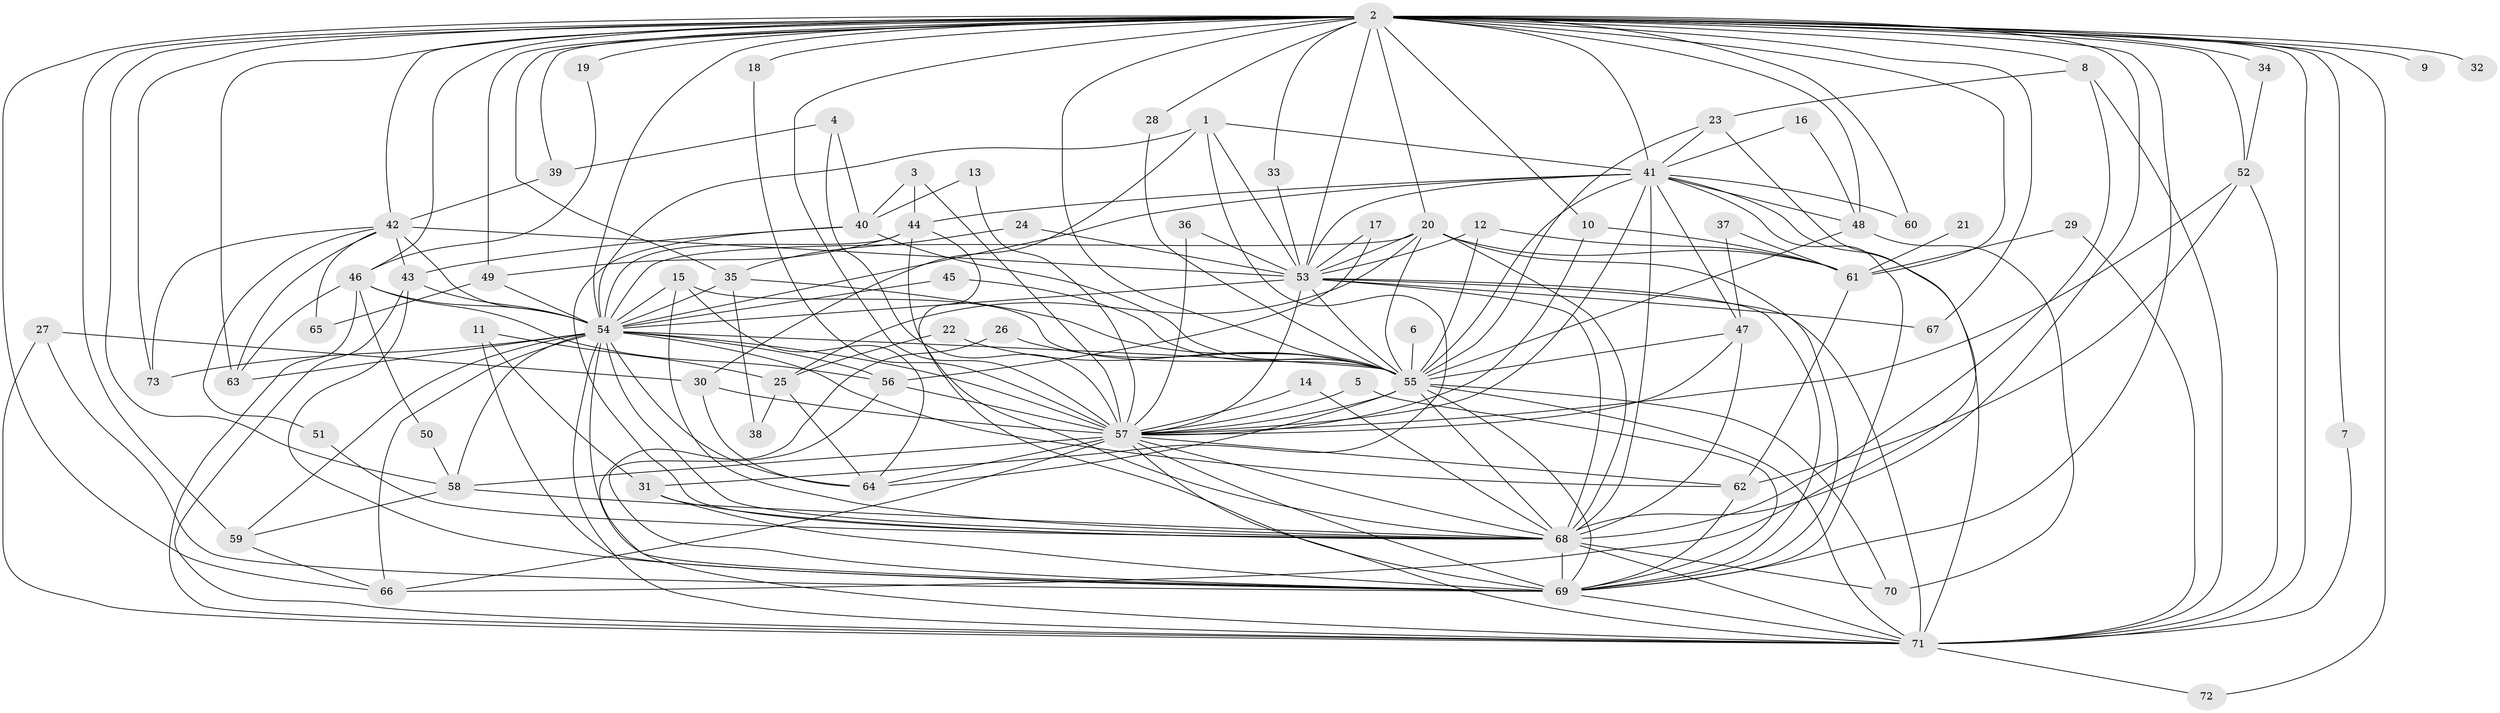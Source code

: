 // original degree distribution, {28: 0.0136986301369863, 27: 0.00684931506849315, 20: 0.02054794520547945, 32: 0.00684931506849315, 17: 0.00684931506849315, 29: 0.00684931506849315, 24: 0.00684931506849315, 6: 0.0136986301369863, 4: 0.08904109589041095, 7: 0.0136986301369863, 5: 0.0410958904109589, 3: 0.2465753424657534, 2: 0.5068493150684932, 8: 0.0136986301369863, 9: 0.00684931506849315}
// Generated by graph-tools (version 1.1) at 2025/25/03/09/25 03:25:43]
// undirected, 73 vertices, 206 edges
graph export_dot {
graph [start="1"]
  node [color=gray90,style=filled];
  1;
  2;
  3;
  4;
  5;
  6;
  7;
  8;
  9;
  10;
  11;
  12;
  13;
  14;
  15;
  16;
  17;
  18;
  19;
  20;
  21;
  22;
  23;
  24;
  25;
  26;
  27;
  28;
  29;
  30;
  31;
  32;
  33;
  34;
  35;
  36;
  37;
  38;
  39;
  40;
  41;
  42;
  43;
  44;
  45;
  46;
  47;
  48;
  49;
  50;
  51;
  52;
  53;
  54;
  55;
  56;
  57;
  58;
  59;
  60;
  61;
  62;
  63;
  64;
  65;
  66;
  67;
  68;
  69;
  70;
  71;
  72;
  73;
  1 -- 30 [weight=1.0];
  1 -- 31 [weight=1.0];
  1 -- 41 [weight=1.0];
  1 -- 53 [weight=1.0];
  1 -- 54 [weight=1.0];
  2 -- 7 [weight=1.0];
  2 -- 8 [weight=1.0];
  2 -- 9 [weight=1.0];
  2 -- 10 [weight=1.0];
  2 -- 18 [weight=1.0];
  2 -- 19 [weight=1.0];
  2 -- 20 [weight=1.0];
  2 -- 28 [weight=1.0];
  2 -- 32 [weight=1.0];
  2 -- 33 [weight=1.0];
  2 -- 34 [weight=2.0];
  2 -- 35 [weight=2.0];
  2 -- 39 [weight=1.0];
  2 -- 41 [weight=3.0];
  2 -- 42 [weight=1.0];
  2 -- 46 [weight=1.0];
  2 -- 48 [weight=1.0];
  2 -- 49 [weight=2.0];
  2 -- 52 [weight=2.0];
  2 -- 53 [weight=3.0];
  2 -- 54 [weight=2.0];
  2 -- 55 [weight=2.0];
  2 -- 57 [weight=3.0];
  2 -- 58 [weight=1.0];
  2 -- 59 [weight=1.0];
  2 -- 60 [weight=1.0];
  2 -- 61 [weight=1.0];
  2 -- 63 [weight=1.0];
  2 -- 66 [weight=1.0];
  2 -- 67 [weight=1.0];
  2 -- 68 [weight=2.0];
  2 -- 69 [weight=3.0];
  2 -- 71 [weight=3.0];
  2 -- 72 [weight=1.0];
  2 -- 73 [weight=1.0];
  3 -- 40 [weight=1.0];
  3 -- 44 [weight=1.0];
  3 -- 57 [weight=1.0];
  4 -- 39 [weight=1.0];
  4 -- 40 [weight=1.0];
  4 -- 57 [weight=1.0];
  5 -- 57 [weight=1.0];
  5 -- 69 [weight=1.0];
  6 -- 55 [weight=1.0];
  7 -- 71 [weight=1.0];
  8 -- 23 [weight=1.0];
  8 -- 68 [weight=1.0];
  8 -- 71 [weight=1.0];
  10 -- 57 [weight=1.0];
  10 -- 61 [weight=1.0];
  11 -- 25 [weight=1.0];
  11 -- 31 [weight=1.0];
  11 -- 69 [weight=1.0];
  12 -- 53 [weight=1.0];
  12 -- 55 [weight=1.0];
  12 -- 61 [weight=1.0];
  13 -- 40 [weight=1.0];
  13 -- 57 [weight=1.0];
  14 -- 57 [weight=1.0];
  14 -- 68 [weight=1.0];
  15 -- 54 [weight=1.0];
  15 -- 55 [weight=1.0];
  15 -- 64 [weight=1.0];
  15 -- 68 [weight=1.0];
  16 -- 41 [weight=1.0];
  16 -- 48 [weight=1.0];
  17 -- 53 [weight=1.0];
  17 -- 56 [weight=1.0];
  18 -- 57 [weight=1.0];
  19 -- 46 [weight=1.0];
  20 -- 25 [weight=1.0];
  20 -- 53 [weight=1.0];
  20 -- 54 [weight=1.0];
  20 -- 55 [weight=1.0];
  20 -- 61 [weight=1.0];
  20 -- 68 [weight=1.0];
  20 -- 69 [weight=1.0];
  21 -- 61 [weight=1.0];
  22 -- 25 [weight=1.0];
  22 -- 55 [weight=1.0];
  23 -- 41 [weight=1.0];
  23 -- 55 [weight=1.0];
  23 -- 66 [weight=1.0];
  24 -- 35 [weight=1.0];
  24 -- 53 [weight=1.0];
  25 -- 38 [weight=1.0];
  25 -- 64 [weight=1.0];
  26 -- 55 [weight=1.0];
  26 -- 71 [weight=1.0];
  27 -- 30 [weight=1.0];
  27 -- 69 [weight=1.0];
  27 -- 71 [weight=1.0];
  28 -- 55 [weight=1.0];
  29 -- 61 [weight=2.0];
  29 -- 71 [weight=1.0];
  30 -- 57 [weight=1.0];
  30 -- 64 [weight=1.0];
  31 -- 68 [weight=1.0];
  31 -- 69 [weight=1.0];
  33 -- 53 [weight=1.0];
  34 -- 52 [weight=1.0];
  35 -- 38 [weight=1.0];
  35 -- 54 [weight=1.0];
  35 -- 55 [weight=1.0];
  36 -- 53 [weight=1.0];
  36 -- 57 [weight=1.0];
  37 -- 47 [weight=1.0];
  37 -- 61 [weight=1.0];
  39 -- 42 [weight=1.0];
  40 -- 43 [weight=1.0];
  40 -- 55 [weight=1.0];
  40 -- 68 [weight=2.0];
  41 -- 44 [weight=1.0];
  41 -- 47 [weight=1.0];
  41 -- 48 [weight=2.0];
  41 -- 53 [weight=1.0];
  41 -- 54 [weight=1.0];
  41 -- 55 [weight=1.0];
  41 -- 57 [weight=2.0];
  41 -- 60 [weight=1.0];
  41 -- 68 [weight=2.0];
  41 -- 69 [weight=1.0];
  41 -- 71 [weight=1.0];
  42 -- 43 [weight=1.0];
  42 -- 51 [weight=1.0];
  42 -- 53 [weight=1.0];
  42 -- 54 [weight=1.0];
  42 -- 63 [weight=1.0];
  42 -- 65 [weight=1.0];
  42 -- 73 [weight=1.0];
  43 -- 54 [weight=1.0];
  43 -- 69 [weight=1.0];
  43 -- 71 [weight=1.0];
  44 -- 49 [weight=1.0];
  44 -- 54 [weight=1.0];
  44 -- 68 [weight=1.0];
  44 -- 69 [weight=1.0];
  45 -- 54 [weight=1.0];
  45 -- 55 [weight=1.0];
  46 -- 50 [weight=1.0];
  46 -- 54 [weight=2.0];
  46 -- 56 [weight=1.0];
  46 -- 63 [weight=1.0];
  46 -- 71 [weight=2.0];
  47 -- 55 [weight=1.0];
  47 -- 57 [weight=1.0];
  47 -- 68 [weight=2.0];
  48 -- 55 [weight=1.0];
  48 -- 70 [weight=1.0];
  49 -- 54 [weight=1.0];
  49 -- 65 [weight=1.0];
  50 -- 58 [weight=1.0];
  51 -- 68 [weight=1.0];
  52 -- 57 [weight=1.0];
  52 -- 62 [weight=1.0];
  52 -- 71 [weight=1.0];
  53 -- 54 [weight=1.0];
  53 -- 55 [weight=1.0];
  53 -- 57 [weight=1.0];
  53 -- 67 [weight=1.0];
  53 -- 68 [weight=1.0];
  53 -- 69 [weight=1.0];
  53 -- 71 [weight=1.0];
  54 -- 55 [weight=2.0];
  54 -- 56 [weight=2.0];
  54 -- 57 [weight=1.0];
  54 -- 58 [weight=1.0];
  54 -- 59 [weight=1.0];
  54 -- 62 [weight=1.0];
  54 -- 63 [weight=1.0];
  54 -- 64 [weight=1.0];
  54 -- 66 [weight=1.0];
  54 -- 68 [weight=2.0];
  54 -- 69 [weight=2.0];
  54 -- 71 [weight=1.0];
  54 -- 73 [weight=1.0];
  55 -- 57 [weight=1.0];
  55 -- 64 [weight=1.0];
  55 -- 68 [weight=1.0];
  55 -- 69 [weight=1.0];
  55 -- 70 [weight=1.0];
  55 -- 71 [weight=1.0];
  56 -- 57 [weight=1.0];
  56 -- 69 [weight=1.0];
  57 -- 58 [weight=1.0];
  57 -- 62 [weight=1.0];
  57 -- 64 [weight=1.0];
  57 -- 66 [weight=1.0];
  57 -- 68 [weight=1.0];
  57 -- 69 [weight=2.0];
  57 -- 71 [weight=1.0];
  58 -- 59 [weight=1.0];
  58 -- 68 [weight=1.0];
  59 -- 66 [weight=1.0];
  61 -- 62 [weight=1.0];
  62 -- 69 [weight=1.0];
  68 -- 69 [weight=1.0];
  68 -- 70 [weight=1.0];
  68 -- 71 [weight=1.0];
  69 -- 71 [weight=1.0];
  71 -- 72 [weight=1.0];
}
